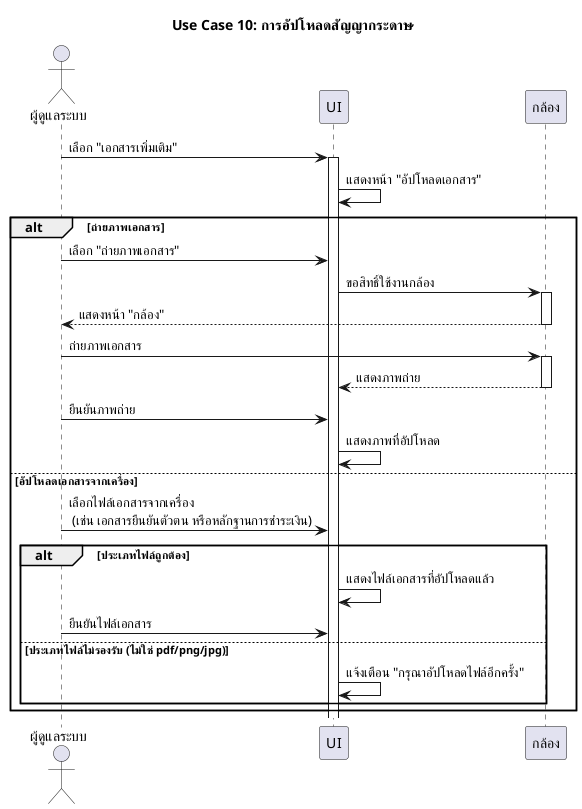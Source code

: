 @startuml Use Case 10: การอัปโหลดสัญญากระดาษ
title Use Case 10: การอัปโหลดสัญญากระดาษ
skinparam defaultFontName "TH Sarabun New"

actor "ผู้ดูแลระบบ" as Admin
participant "UI" as UI
participant "กล้อง" as Camera

Admin -> UI      : เลือก "เอกสารเพิ่มเติม"
activate UI
UI -> UI         : แสดงหน้า "อัปโหลดเอกสาร"

alt ถ่ายภาพเอกสาร
    Admin -> UI       : เลือก "ถ่ายภาพเอกสาร"
    UI -> Camera      : ขอสิทธิ์ใช้งานกล้อง
    activate Camera
    Camera --> Admin  : แสดงหน้า "กล้อง"
    deactivate Camera

    Admin -> Camera   : ถ่ายภาพเอกสาร
    activate Camera
    Camera --> UI     : แสดงภาพถ่าย
    deactivate Camera

    Admin -> UI       : ยืนยันภาพถ่าย
    UI -> UI          : แสดงภาพที่อัปโหลด

else อัปโหลดเอกสารจากเครื่อง
    Admin -> UI       : เลือกไฟล์เอกสารจากเครื่อง \n (เช่น เอกสารยืนยันตัวตน หรือหลักฐานการชำระเงิน)
    alt ประเภทไฟล์ถูกต้อง
        UI -> UI      : แสดงไฟล์เอกสารที่อัปโหลดแล้ว
        Admin -> UI   : ยืนยันไฟล์เอกสาร
    else ประเภทไฟล์ไม่รองรับ (ไม่ใช่ pdf/png/jpg)
        UI -> UI      : แจ้งเตือน "กรุณาอัปโหลดไฟล์อีกครั้ง"
    end
end
@enduml
